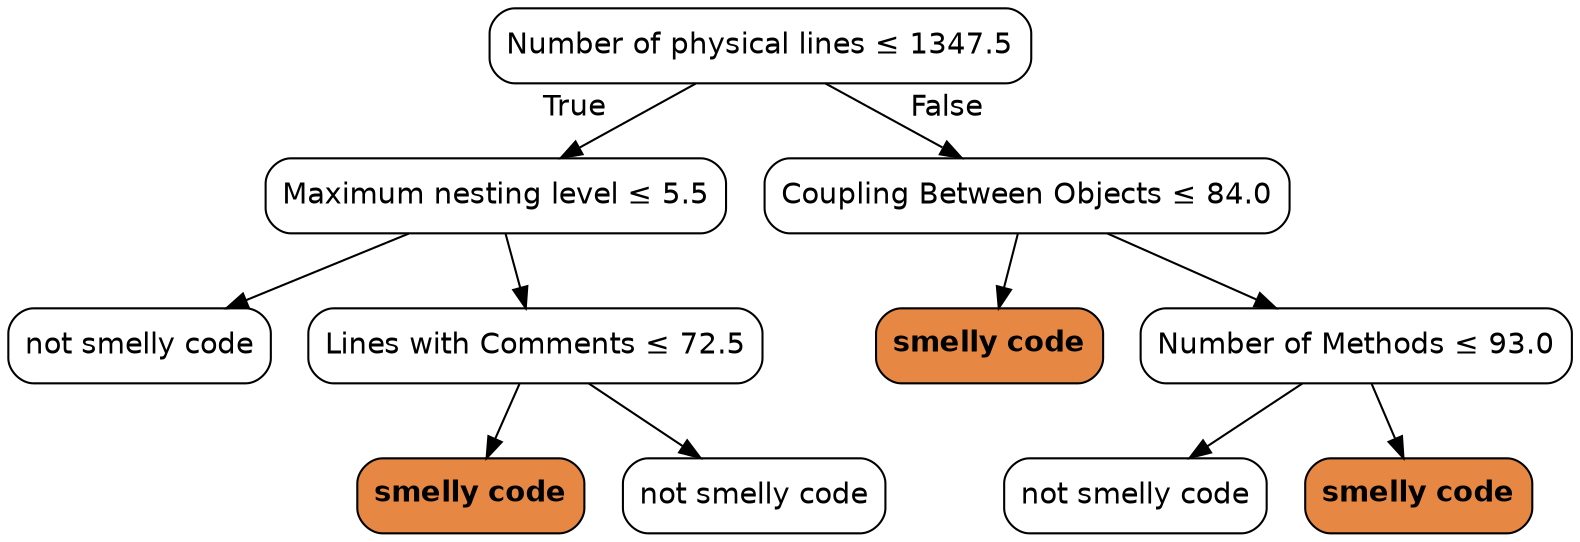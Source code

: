 digraph Tree {
node [color="black", fontname=helvetica, shape=box,  style="filled, rounded", fillcolor="#FFFFFF"];
edge [fontname=helvetica];
0 [label=<Number of physical lines &le; 1347.5>];
1 [label=<Maximum nesting level &le; 5.5>];
0 -> 1  [headlabel="True", labelangle=45, labeldistance="2.5"];
3 [label=<not smelly code>];
1 -> 3;
4 [label=<Lines with Comments &le; 72.5>];
1 -> 4;
9 [label=<<b>smelly code</b>>, fillcolor="#e68743"];
4 -> 9;
10 [label=<not smelly code>];
4 -> 10;
2 [label=<Coupling Between Objects &le; 84.0>];
0 -> 2  [headlabel="False", labelangle="-45", labeldistance="2.5"];
5 [label=<<b>smelly code</b>>, fillcolor="#e68743"];
2 -> 5;
6 [label=<Number of Methods &le; 93.0>];
2 -> 6;
7 [label=<not smelly code>];
6 -> 7;
8 [label=<<b>smelly code</b>>, fillcolor="#e68743"];
6 -> 8;
}
